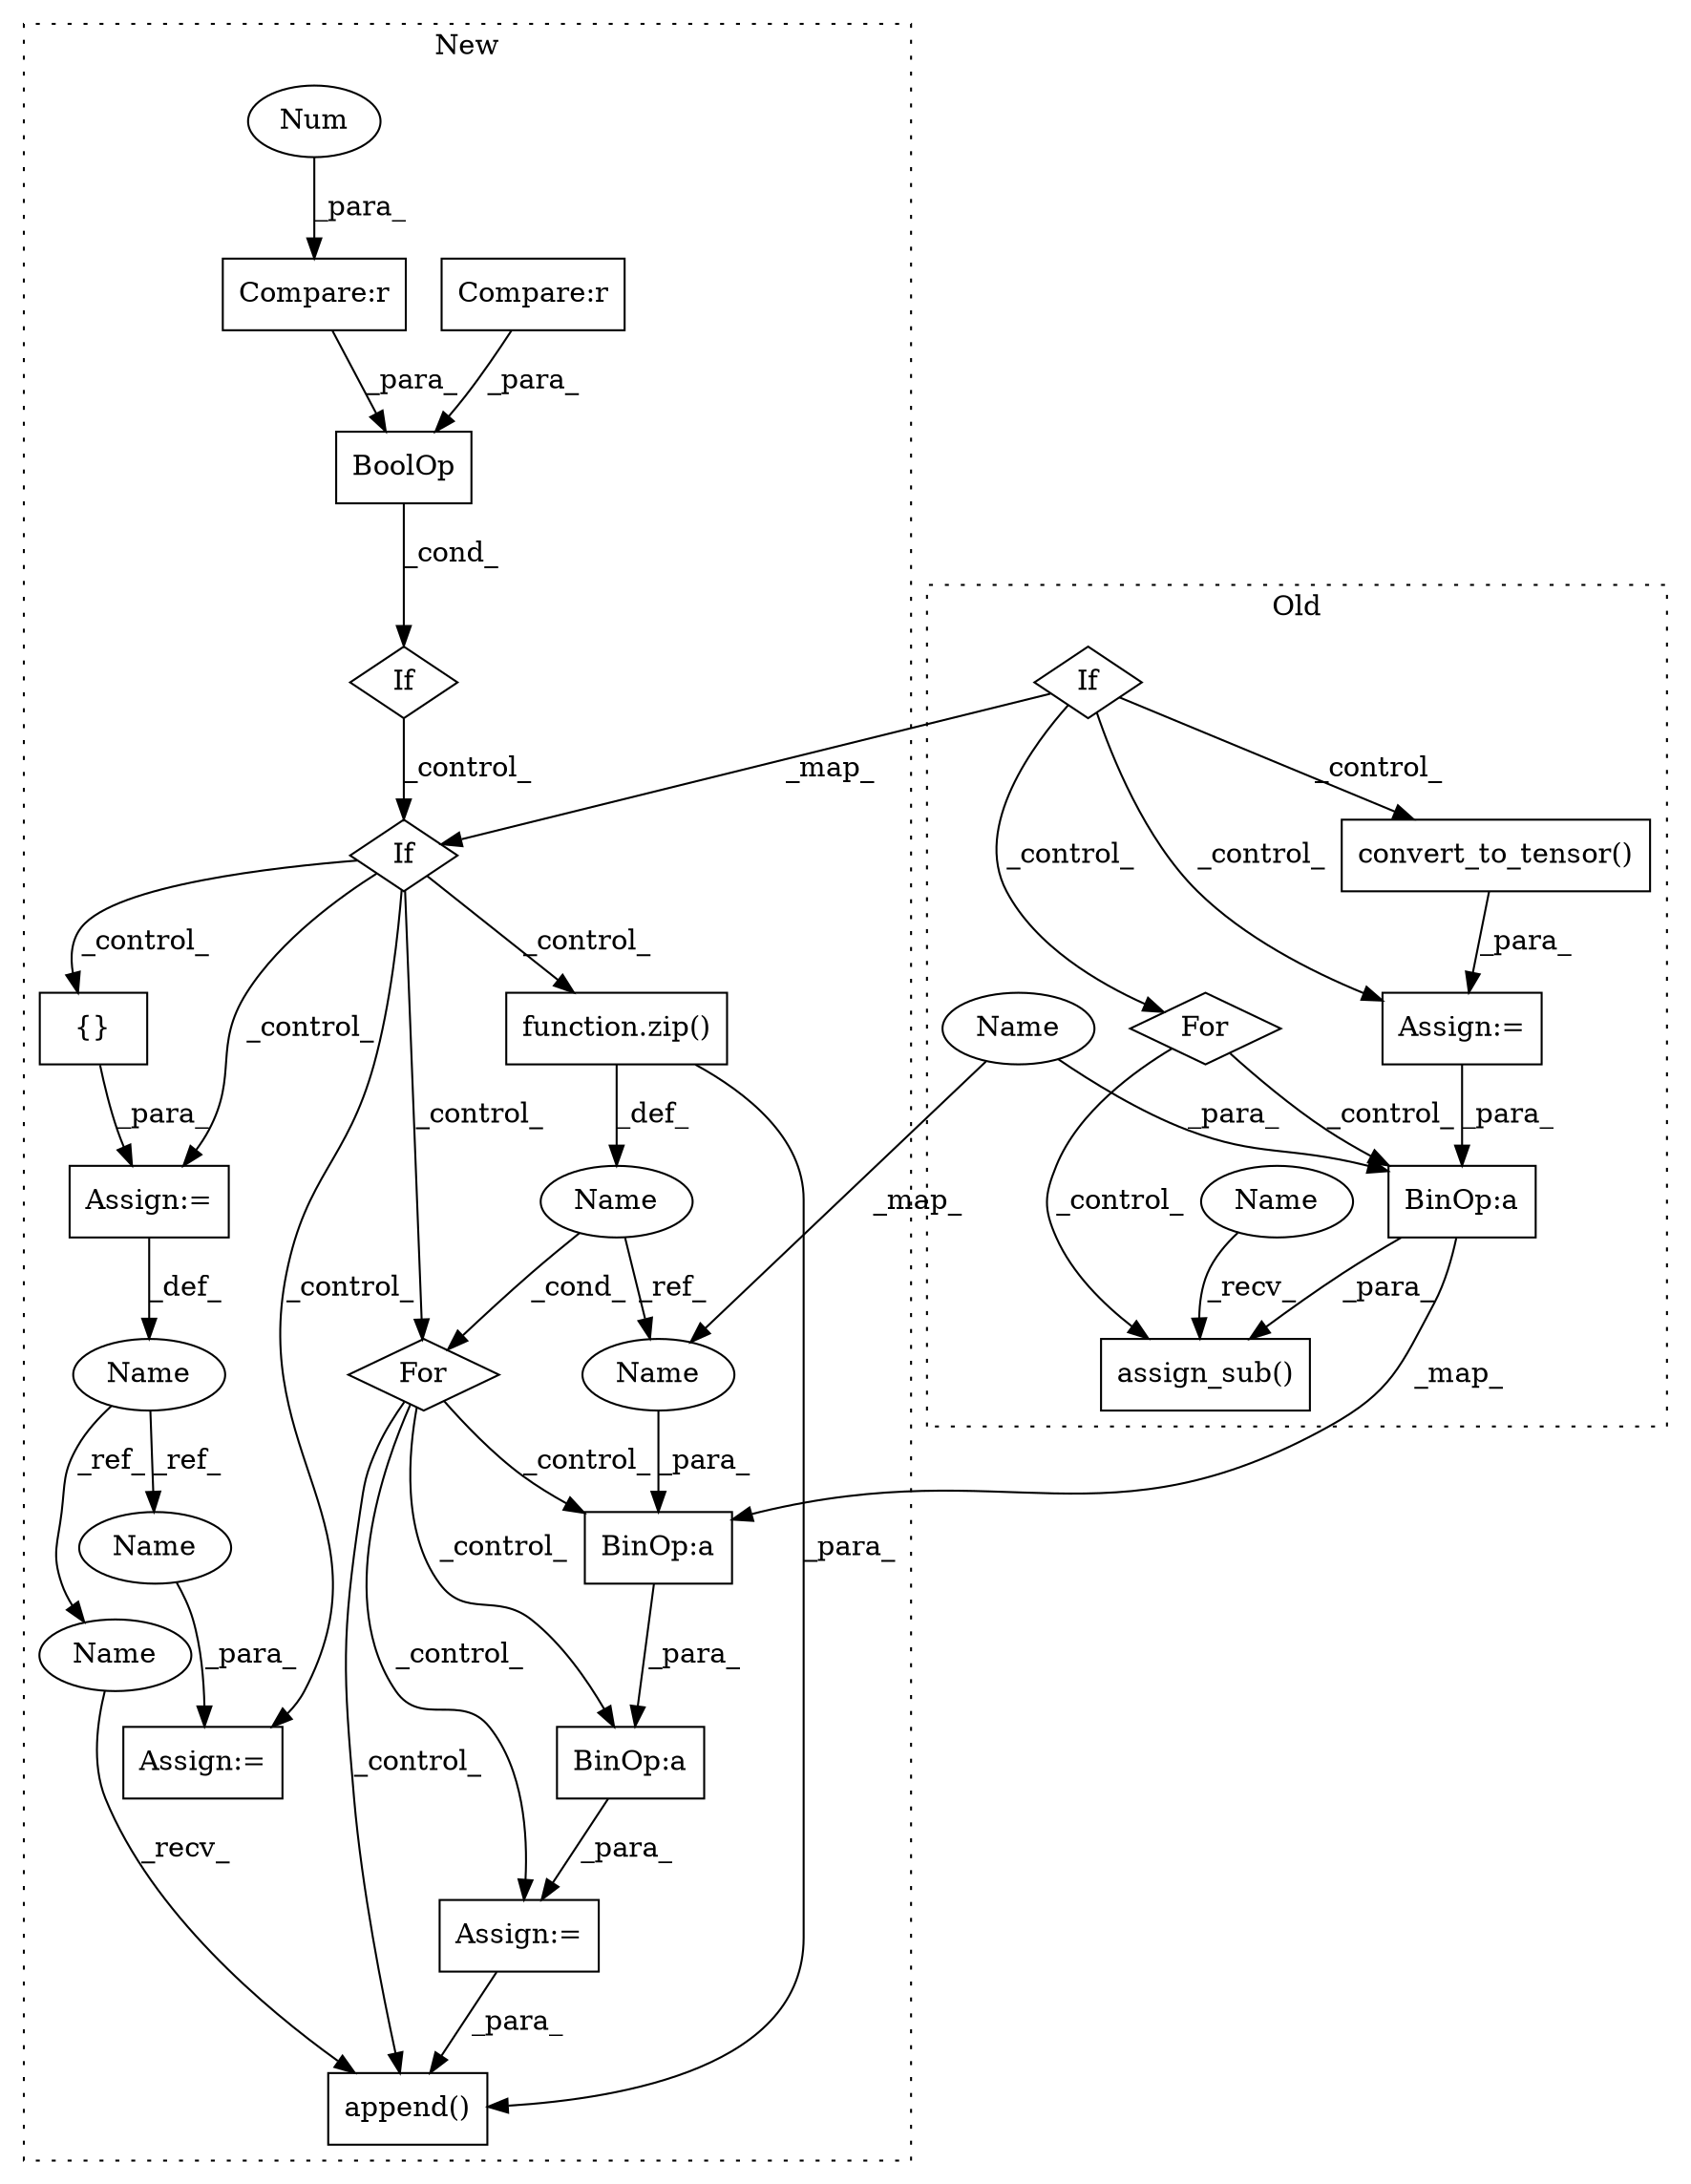digraph G {
subgraph cluster0 {
1 [label="assign_sub()" a="75" s="10008,10052" l="18,1" shape="box"];
10 [label="If" a="96" s="9859" l="3" shape="diamond"];
13 [label="BinOp:a" a="82" s="10043" l="3" shape="box"];
17 [label="convert_to_tensor()" a="75" s="9920,9958" l="21,1" shape="box"];
20 [label="For" a="107" s="9972,9990" l="4,18" shape="diamond"];
22 [label="Assign:=" a="68" s="9917" l="3" shape="box"];
27 [label="Name" a="87" s="10046" l="6" shape="ellipse"];
28 [label="Name" a="87" s="10008" l="6" shape="ellipse"];
label = "Old";
style="dotted";
}
subgraph cluster1 {
2 [label="{}" a="59" s="10567,10567" l="2,1" shape="box"];
3 [label="If" a="96" s="10392" l="3" shape="diamond"];
4 [label="BinOp:a" a="82" s="10652" l="3" shape="box"];
5 [label="BoolOp" a="72" s="10395" l="54" shape="box"];
6 [label="Name" a="87" s="10596" l="3" shape="ellipse"];
7 [label="Assign:=" a="68" s="10645" l="3" shape="box"];
8 [label="Compare:r" a="40" s="10395" l="24" shape="box"];
9 [label="If" a="96" s="10510" l="3" shape="diamond"];
11 [label="Compare:r" a="40" s="10423" l="26" shape="box"];
12 [label="BinOp:a" a="82" s="10672" l="3" shape="box"];
14 [label="append()" a="75" s="10699,10720" l="17,1" shape="box"];
15 [label="Name" a="87" s="10555" l="9" shape="ellipse"];
16 [label="Assign:=" a="68" s="10743" l="3" shape="box"];
18 [label="function.zip()" a="75" s="10603,10618" l="4,1" shape="box"];
19 [label="For" a="107" s="10586,10619" l="4,22" shape="diamond"];
21 [label="Num" a="76" s="10416" l="3" shape="ellipse"];
23 [label="Assign:=" a="68" s="10564" l="3" shape="box"];
24 [label="Name" a="87" s="10675" l="3" shape="ellipse"];
25 [label="Name" a="87" s="10746" l="9" shape="ellipse"];
26 [label="Name" a="87" s="10699" l="9" shape="ellipse"];
label = "New";
style="dotted";
}
2 -> 23 [label="_para_"];
3 -> 9 [label="_control_"];
4 -> 7 [label="_para_"];
5 -> 3 [label="_cond_"];
6 -> 24 [label="_ref_"];
6 -> 19 [label="_cond_"];
7 -> 14 [label="_para_"];
8 -> 5 [label="_para_"];
9 -> 2 [label="_control_"];
9 -> 18 [label="_control_"];
9 -> 16 [label="_control_"];
9 -> 23 [label="_control_"];
9 -> 19 [label="_control_"];
10 -> 9 [label="_map_"];
10 -> 20 [label="_control_"];
10 -> 17 [label="_control_"];
10 -> 22 [label="_control_"];
11 -> 5 [label="_para_"];
12 -> 4 [label="_para_"];
13 -> 1 [label="_para_"];
13 -> 12 [label="_map_"];
15 -> 25 [label="_ref_"];
15 -> 26 [label="_ref_"];
17 -> 22 [label="_para_"];
18 -> 14 [label="_para_"];
18 -> 6 [label="_def_"];
19 -> 7 [label="_control_"];
19 -> 4 [label="_control_"];
19 -> 12 [label="_control_"];
19 -> 14 [label="_control_"];
20 -> 13 [label="_control_"];
20 -> 1 [label="_control_"];
21 -> 8 [label="_para_"];
22 -> 13 [label="_para_"];
23 -> 15 [label="_def_"];
24 -> 12 [label="_para_"];
25 -> 16 [label="_para_"];
26 -> 14 [label="_recv_"];
27 -> 24 [label="_map_"];
27 -> 13 [label="_para_"];
28 -> 1 [label="_recv_"];
}